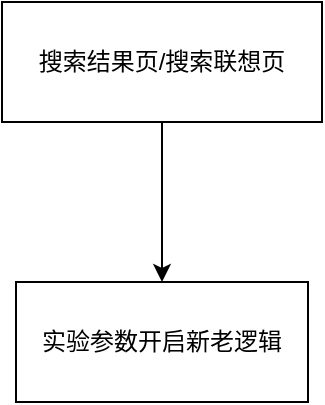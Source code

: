 <mxfile version="24.6.4" type="github">
  <diagram name="第 1 页" id="2p6PbSH8Rtov-mYEVdqb">
    <mxGraphModel dx="1050" dy="542" grid="1" gridSize="10" guides="1" tooltips="1" connect="1" arrows="1" fold="1" page="1" pageScale="1" pageWidth="827" pageHeight="1169" math="0" shadow="0">
      <root>
        <mxCell id="0" />
        <mxCell id="1" parent="0" />
        <mxCell id="UeHk_AjMX2R_iuzYlcZ4-3" value="" style="edgeStyle=orthogonalEdgeStyle;rounded=0;orthogonalLoop=1;jettySize=auto;html=1;" edge="1" parent="1" source="UeHk_AjMX2R_iuzYlcZ4-1" target="UeHk_AjMX2R_iuzYlcZ4-2">
          <mxGeometry relative="1" as="geometry" />
        </mxCell>
        <mxCell id="UeHk_AjMX2R_iuzYlcZ4-1" value="搜索结果页/搜索联想页" style="whiteSpace=wrap;html=1;" vertex="1" parent="1">
          <mxGeometry x="334" y="80" width="160" height="60" as="geometry" />
        </mxCell>
        <mxCell id="UeHk_AjMX2R_iuzYlcZ4-2" value="实验参数开启新老逻辑" style="whiteSpace=wrap;html=1;" vertex="1" parent="1">
          <mxGeometry x="341" y="220" width="146" height="60" as="geometry" />
        </mxCell>
      </root>
    </mxGraphModel>
  </diagram>
</mxfile>
